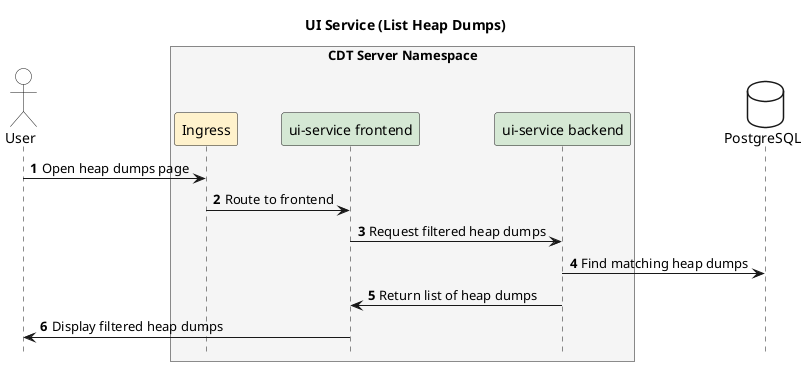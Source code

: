 @startuml list-heap-dumps

!pragma teoz true
autonumber
hide footbox

title UI Service (List Heap Dumps)

actor "User" as user #White

box "CDT Server Namespace" #F5F5F5
    participant "Ingress" as ingress #FFF2CC
    participant "ui-service frontend" as uiFront #D5E8D4
    participant "ui-service backend" as uiBack #D5E8D4
end box

database "PostgreSQL" as postgreSQL #white

user -> ingress: Open heap dumps page
ingress -> uiFront: Route to frontend
uiFront -> uiBack: Request filtered heap dumps
uiBack -> postgreSQL: Find matching heap dumps
uiBack -> uiFront: Return list of heap dumps
uiFront -> user: Display filtered heap dumps

@enduml
